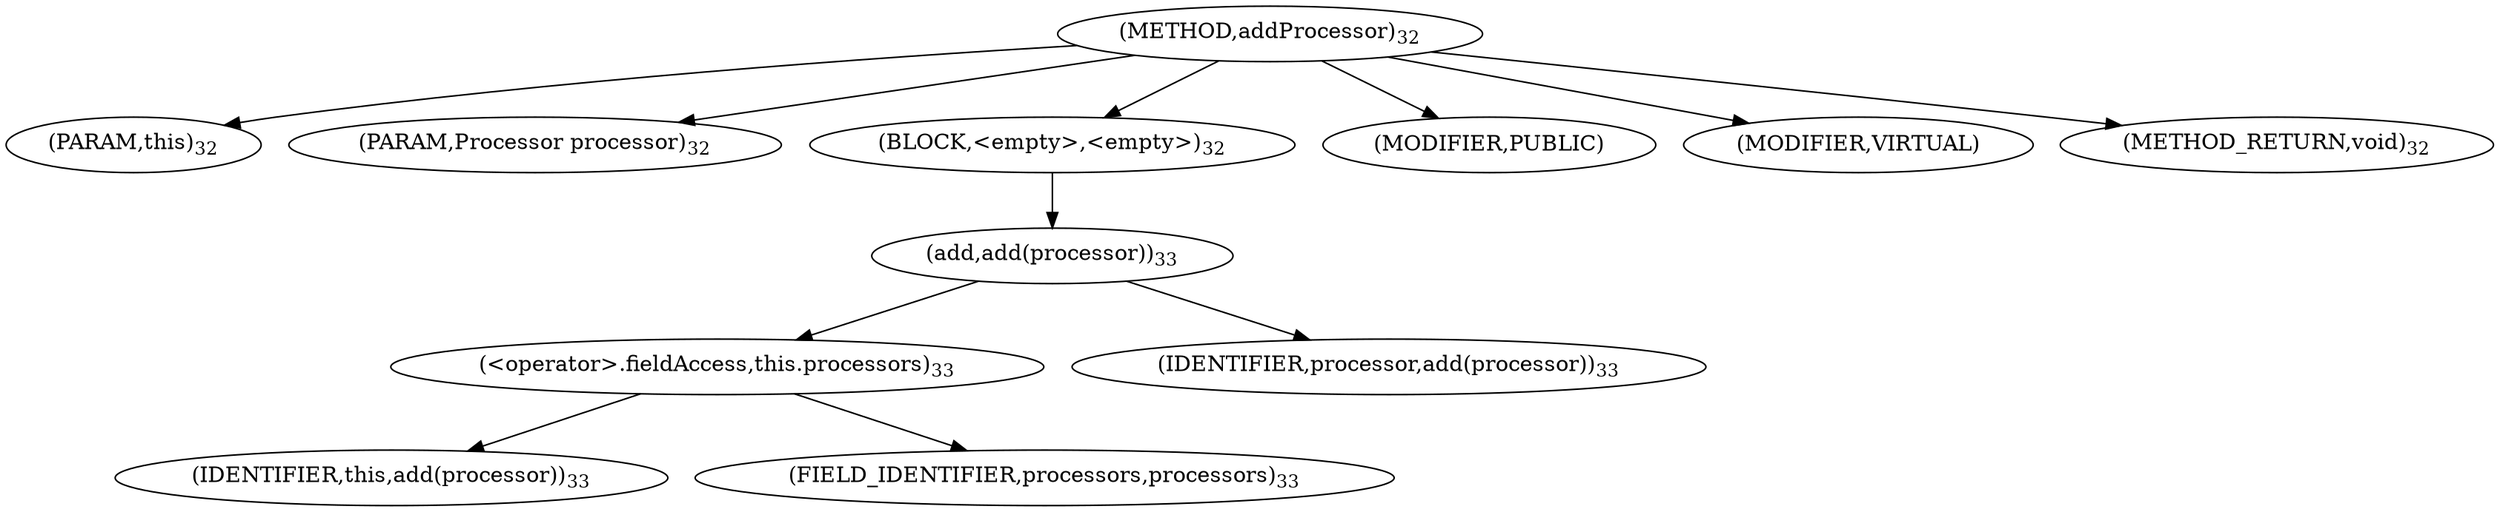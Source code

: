 digraph "addProcessor" {  
"22" [label = <(METHOD,addProcessor)<SUB>32</SUB>> ]
"23" [label = <(PARAM,this)<SUB>32</SUB>> ]
"24" [label = <(PARAM,Processor processor)<SUB>32</SUB>> ]
"25" [label = <(BLOCK,&lt;empty&gt;,&lt;empty&gt;)<SUB>32</SUB>> ]
"26" [label = <(add,add(processor))<SUB>33</SUB>> ]
"27" [label = <(&lt;operator&gt;.fieldAccess,this.processors)<SUB>33</SUB>> ]
"28" [label = <(IDENTIFIER,this,add(processor))<SUB>33</SUB>> ]
"29" [label = <(FIELD_IDENTIFIER,processors,processors)<SUB>33</SUB>> ]
"30" [label = <(IDENTIFIER,processor,add(processor))<SUB>33</SUB>> ]
"31" [label = <(MODIFIER,PUBLIC)> ]
"32" [label = <(MODIFIER,VIRTUAL)> ]
"33" [label = <(METHOD_RETURN,void)<SUB>32</SUB>> ]
  "22" -> "23" 
  "22" -> "24" 
  "22" -> "25" 
  "22" -> "31" 
  "22" -> "32" 
  "22" -> "33" 
  "25" -> "26" 
  "26" -> "27" 
  "26" -> "30" 
  "27" -> "28" 
  "27" -> "29" 
}
